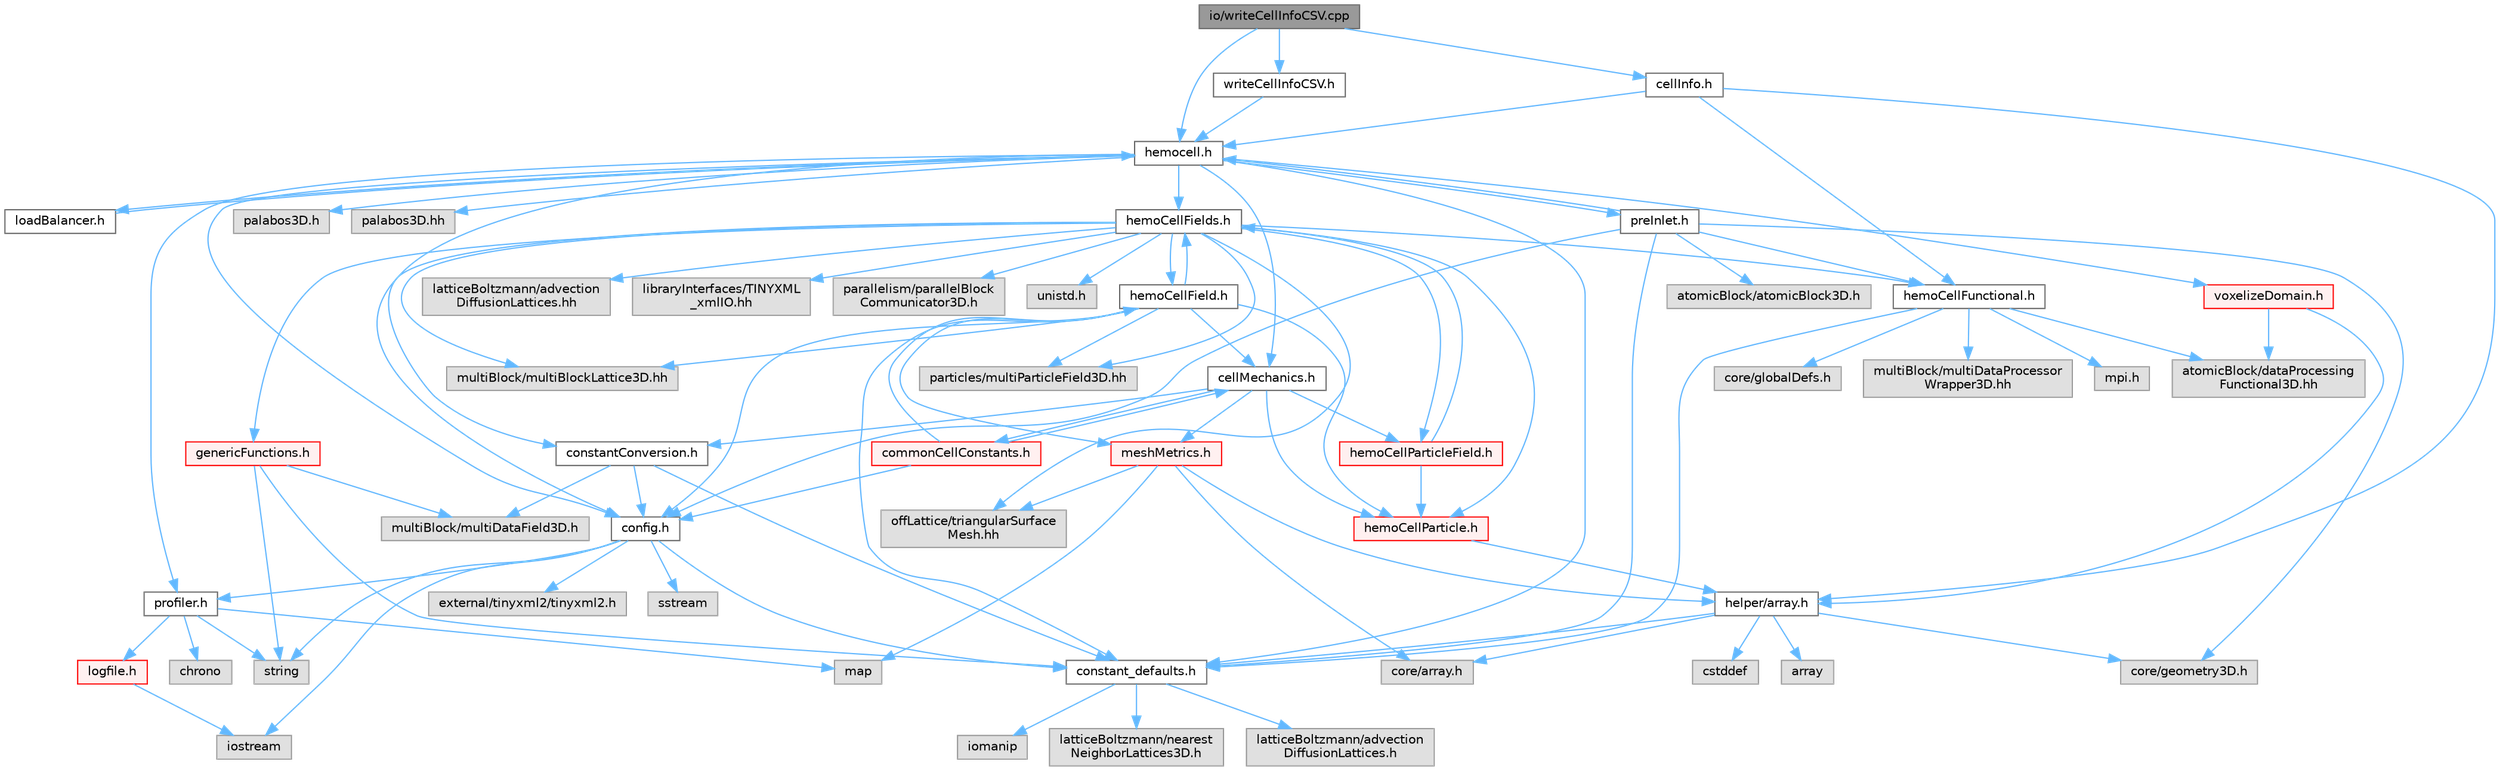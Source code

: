 digraph "io/writeCellInfoCSV.cpp"
{
 // LATEX_PDF_SIZE
  bgcolor="transparent";
  edge [fontname=Helvetica,fontsize=10,labelfontname=Helvetica,labelfontsize=10];
  node [fontname=Helvetica,fontsize=10,shape=box,height=0.2,width=0.4];
  Node1 [id="Node000001",label="io/writeCellInfoCSV.cpp",height=0.2,width=0.4,color="gray40", fillcolor="grey60", style="filled", fontcolor="black",tooltip=" "];
  Node1 -> Node2 [id="edge1_Node000001_Node000002",color="steelblue1",style="solid",tooltip=" "];
  Node2 [id="Node000002",label="writeCellInfoCSV.h",height=0.2,width=0.4,color="grey40", fillcolor="white", style="filled",URL="$writeCellInfoCSV_8h.html",tooltip=" "];
  Node2 -> Node3 [id="edge2_Node000002_Node000003",color="steelblue1",style="solid",tooltip=" "];
  Node3 [id="Node000003",label="hemocell.h",height=0.2,width=0.4,color="grey40", fillcolor="white", style="filled",URL="$hemocell_8h.html",tooltip=" "];
  Node3 -> Node4 [id="edge3_Node000003_Node000004",color="steelblue1",style="solid",tooltip=" "];
  Node4 [id="Node000004",label="constant_defaults.h",height=0.2,width=0.4,color="grey40", fillcolor="white", style="filled",URL="$constant__defaults_8h.html",tooltip=" "];
  Node4 -> Node5 [id="edge4_Node000004_Node000005",color="steelblue1",style="solid",tooltip=" "];
  Node5 [id="Node000005",label="iomanip",height=0.2,width=0.4,color="grey60", fillcolor="#E0E0E0", style="filled",tooltip=" "];
  Node4 -> Node6 [id="edge5_Node000004_Node000006",color="steelblue1",style="solid",tooltip=" "];
  Node6 [id="Node000006",label="latticeBoltzmann/nearest\lNeighborLattices3D.h",height=0.2,width=0.4,color="grey60", fillcolor="#E0E0E0", style="filled",tooltip=" "];
  Node4 -> Node7 [id="edge6_Node000004_Node000007",color="steelblue1",style="solid",tooltip=" "];
  Node7 [id="Node000007",label="latticeBoltzmann/advection\lDiffusionLattices.h",height=0.2,width=0.4,color="grey60", fillcolor="#E0E0E0", style="filled",tooltip=" "];
  Node3 -> Node8 [id="edge7_Node000003_Node000008",color="steelblue1",style="solid",tooltip=" "];
  Node8 [id="Node000008",label="config.h",height=0.2,width=0.4,color="grey40", fillcolor="white", style="filled",URL="$config_8h.html",tooltip=" "];
  Node8 -> Node9 [id="edge8_Node000008_Node000009",color="steelblue1",style="solid",tooltip=" "];
  Node9 [id="Node000009",label="profiler.h",height=0.2,width=0.4,color="grey40", fillcolor="white", style="filled",URL="$profiler_8h.html",tooltip=" "];
  Node9 -> Node10 [id="edge9_Node000009_Node000010",color="steelblue1",style="solid",tooltip=" "];
  Node10 [id="Node000010",label="chrono",height=0.2,width=0.4,color="grey60", fillcolor="#E0E0E0", style="filled",tooltip=" "];
  Node9 -> Node11 [id="edge10_Node000009_Node000011",color="steelblue1",style="solid",tooltip=" "];
  Node11 [id="Node000011",label="string",height=0.2,width=0.4,color="grey60", fillcolor="#E0E0E0", style="filled",tooltip=" "];
  Node9 -> Node12 [id="edge11_Node000009_Node000012",color="steelblue1",style="solid",tooltip=" "];
  Node12 [id="Node000012",label="map",height=0.2,width=0.4,color="grey60", fillcolor="#E0E0E0", style="filled",tooltip=" "];
  Node9 -> Node13 [id="edge12_Node000009_Node000013",color="steelblue1",style="solid",tooltip=" "];
  Node13 [id="Node000013",label="logfile.h",height=0.2,width=0.4,color="red", fillcolor="#FFF0F0", style="filled",URL="$logfile_8h.html",tooltip=" "];
  Node13 -> Node15 [id="edge13_Node000013_Node000015",color="steelblue1",style="solid",tooltip=" "];
  Node15 [id="Node000015",label="iostream",height=0.2,width=0.4,color="grey60", fillcolor="#E0E0E0", style="filled",tooltip=" "];
  Node8 -> Node16 [id="edge14_Node000008_Node000016",color="steelblue1",style="solid",tooltip=" "];
  Node16 [id="Node000016",label="external/tinyxml2/tinyxml2.h",height=0.2,width=0.4,color="grey60", fillcolor="#E0E0E0", style="filled",tooltip=" "];
  Node8 -> Node4 [id="edge15_Node000008_Node000004",color="steelblue1",style="solid",tooltip=" "];
  Node8 -> Node11 [id="edge16_Node000008_Node000011",color="steelblue1",style="solid",tooltip=" "];
  Node8 -> Node15 [id="edge17_Node000008_Node000015",color="steelblue1",style="solid",tooltip=" "];
  Node8 -> Node17 [id="edge18_Node000008_Node000017",color="steelblue1",style="solid",tooltip=" "];
  Node17 [id="Node000017",label="sstream",height=0.2,width=0.4,color="grey60", fillcolor="#E0E0E0", style="filled",tooltip=" "];
  Node3 -> Node18 [id="edge19_Node000003_Node000018",color="steelblue1",style="solid",tooltip=" "];
  Node18 [id="Node000018",label="hemoCellFields.h",height=0.2,width=0.4,color="grey40", fillcolor="white", style="filled",URL="$hemoCellFields_8h.html",tooltip=" "];
  Node18 -> Node19 [id="edge20_Node000018_Node000019",color="steelblue1",style="solid",tooltip=" "];
  Node19 [id="Node000019",label="hemoCellParticleField.h",height=0.2,width=0.4,color="red", fillcolor="#FFF0F0", style="filled",URL="$hemoCellParticleField_8h.html",tooltip=" "];
  Node19 -> Node18 [id="edge21_Node000019_Node000018",color="steelblue1",style="solid",tooltip=" "];
  Node19 -> Node22 [id="edge22_Node000019_Node000022",color="steelblue1",style="solid",tooltip=" "];
  Node22 [id="Node000022",label="hemoCellParticle.h",height=0.2,width=0.4,color="red", fillcolor="#FFF0F0", style="filled",URL="$hemoCellParticle_8h.html",tooltip=" "];
  Node22 -> Node23 [id="edge23_Node000022_Node000023",color="steelblue1",style="solid",tooltip=" "];
  Node23 [id="Node000023",label="helper/array.h",height=0.2,width=0.4,color="grey40", fillcolor="white", style="filled",URL="$array_8h.html",tooltip=" "];
  Node23 -> Node24 [id="edge24_Node000023_Node000024",color="steelblue1",style="solid",tooltip=" "];
  Node24 [id="Node000024",label="cstddef",height=0.2,width=0.4,color="grey60", fillcolor="#E0E0E0", style="filled",tooltip=" "];
  Node23 -> Node25 [id="edge25_Node000023_Node000025",color="steelblue1",style="solid",tooltip=" "];
  Node25 [id="Node000025",label="array",height=0.2,width=0.4,color="grey60", fillcolor="#E0E0E0", style="filled",tooltip=" "];
  Node23 -> Node4 [id="edge26_Node000023_Node000004",color="steelblue1",style="solid",tooltip=" "];
  Node23 -> Node26 [id="edge27_Node000023_Node000026",color="steelblue1",style="solid",tooltip=" "];
  Node26 [id="Node000026",label="core/array.h",height=0.2,width=0.4,color="grey60", fillcolor="#E0E0E0", style="filled",tooltip=" "];
  Node23 -> Node27 [id="edge28_Node000023_Node000027",color="steelblue1",style="solid",tooltip=" "];
  Node27 [id="Node000027",label="core/geometry3D.h",height=0.2,width=0.4,color="grey60", fillcolor="#E0E0E0", style="filled",tooltip=" "];
  Node18 -> Node31 [id="edge29_Node000018_Node000031",color="steelblue1",style="solid",tooltip=" "];
  Node31 [id="Node000031",label="genericFunctions.h",height=0.2,width=0.4,color="red", fillcolor="#FFF0F0", style="filled",URL="$genericFunctions_8h.html",tooltip=" "];
  Node31 -> Node11 [id="edge30_Node000031_Node000011",color="steelblue1",style="solid",tooltip=" "];
  Node31 -> Node37 [id="edge31_Node000031_Node000037",color="steelblue1",style="solid",tooltip=" "];
  Node37 [id="Node000037",label="multiBlock/multiDataField3D.h",height=0.2,width=0.4,color="grey60", fillcolor="#E0E0E0", style="filled",tooltip=" "];
  Node31 -> Node4 [id="edge32_Node000031_Node000004",color="steelblue1",style="solid",tooltip=" "];
  Node18 -> Node38 [id="edge33_Node000018_Node000038",color="steelblue1",style="solid",tooltip=" "];
  Node38 [id="Node000038",label="hemoCellFunctional.h",height=0.2,width=0.4,color="grey40", fillcolor="white", style="filled",URL="$hemoCellFunctional_8h.html",tooltip=" "];
  Node38 -> Node4 [id="edge34_Node000038_Node000004",color="steelblue1",style="solid",tooltip=" "];
  Node38 -> Node39 [id="edge35_Node000038_Node000039",color="steelblue1",style="solid",tooltip=" "];
  Node39 [id="Node000039",label="mpi.h",height=0.2,width=0.4,color="grey60", fillcolor="#E0E0E0", style="filled",tooltip=" "];
  Node38 -> Node40 [id="edge36_Node000038_Node000040",color="steelblue1",style="solid",tooltip=" "];
  Node40 [id="Node000040",label="atomicBlock/dataProcessing\lFunctional3D.hh",height=0.2,width=0.4,color="grey60", fillcolor="#E0E0E0", style="filled",tooltip=" "];
  Node38 -> Node41 [id="edge37_Node000038_Node000041",color="steelblue1",style="solid",tooltip=" "];
  Node41 [id="Node000041",label="core/globalDefs.h",height=0.2,width=0.4,color="grey60", fillcolor="#E0E0E0", style="filled",tooltip=" "];
  Node38 -> Node42 [id="edge38_Node000038_Node000042",color="steelblue1",style="solid",tooltip=" "];
  Node42 [id="Node000042",label="multiBlock/multiDataProcessor\lWrapper3D.hh",height=0.2,width=0.4,color="grey60", fillcolor="#E0E0E0", style="filled",tooltip=" "];
  Node18 -> Node43 [id="edge39_Node000018_Node000043",color="steelblue1",style="solid",tooltip=" "];
  Node43 [id="Node000043",label="hemoCellField.h",height=0.2,width=0.4,color="grey40", fillcolor="white", style="filled",URL="$hemoCellField_8h.html",tooltip=" "];
  Node43 -> Node8 [id="edge40_Node000043_Node000008",color="steelblue1",style="solid",tooltip=" "];
  Node43 -> Node4 [id="edge41_Node000043_Node000004",color="steelblue1",style="solid",tooltip=" "];
  Node43 -> Node44 [id="edge42_Node000043_Node000044",color="steelblue1",style="solid",tooltip=" "];
  Node44 [id="Node000044",label="cellMechanics.h",height=0.2,width=0.4,color="grey40", fillcolor="white", style="filled",URL="$cellMechanics_8h.html",tooltip=" "];
  Node44 -> Node19 [id="edge43_Node000044_Node000019",color="steelblue1",style="solid",tooltip=" "];
  Node44 -> Node22 [id="edge44_Node000044_Node000022",color="steelblue1",style="solid",tooltip=" "];
  Node44 -> Node45 [id="edge45_Node000044_Node000045",color="steelblue1",style="solid",tooltip=" "];
  Node45 [id="Node000045",label="commonCellConstants.h",height=0.2,width=0.4,color="red", fillcolor="#FFF0F0", style="filled",URL="$commonCellConstants_8h.html",tooltip=" "];
  Node45 -> Node44 [id="edge46_Node000045_Node000044",color="steelblue1",style="solid",tooltip=" "];
  Node45 -> Node8 [id="edge47_Node000045_Node000008",color="steelblue1",style="solid",tooltip=" "];
  Node45 -> Node43 [id="edge48_Node000045_Node000043",color="steelblue1",style="solid",tooltip=" "];
  Node44 -> Node47 [id="edge49_Node000044_Node000047",color="steelblue1",style="solid",tooltip=" "];
  Node47 [id="Node000047",label="meshMetrics.h",height=0.2,width=0.4,color="red", fillcolor="#FFF0F0", style="filled",URL="$meshMetrics_8h.html",tooltip=" "];
  Node47 -> Node12 [id="edge50_Node000047_Node000012",color="steelblue1",style="solid",tooltip=" "];
  Node47 -> Node26 [id="edge51_Node000047_Node000026",color="steelblue1",style="solid",tooltip=" "];
  Node47 -> Node48 [id="edge52_Node000047_Node000048",color="steelblue1",style="solid",tooltip=" "];
  Node48 [id="Node000048",label="offLattice/triangularSurface\lMesh.hh",height=0.2,width=0.4,color="grey60", fillcolor="#E0E0E0", style="filled",tooltip=" "];
  Node47 -> Node23 [id="edge53_Node000047_Node000023",color="steelblue1",style="solid",tooltip=" "];
  Node44 -> Node51 [id="edge54_Node000044_Node000051",color="steelblue1",style="solid",tooltip=" "];
  Node51 [id="Node000051",label="constantConversion.h",height=0.2,width=0.4,color="grey40", fillcolor="white", style="filled",URL="$constantConversion_8h.html",tooltip=" "];
  Node51 -> Node8 [id="edge55_Node000051_Node000008",color="steelblue1",style="solid",tooltip=" "];
  Node51 -> Node4 [id="edge56_Node000051_Node000004",color="steelblue1",style="solid",tooltip=" "];
  Node51 -> Node37 [id="edge57_Node000051_Node000037",color="steelblue1",style="solid",tooltip=" "];
  Node43 -> Node47 [id="edge58_Node000043_Node000047",color="steelblue1",style="solid",tooltip=" "];
  Node43 -> Node18 [id="edge59_Node000043_Node000018",color="steelblue1",style="solid",tooltip=" "];
  Node43 -> Node22 [id="edge60_Node000043_Node000022",color="steelblue1",style="solid",tooltip=" "];
  Node43 -> Node52 [id="edge61_Node000043_Node000052",color="steelblue1",style="solid",tooltip=" "];
  Node52 [id="Node000052",label="multiBlock/multiBlockLattice3D.hh",height=0.2,width=0.4,color="grey60", fillcolor="#E0E0E0", style="filled",tooltip=" "];
  Node43 -> Node53 [id="edge62_Node000043_Node000053",color="steelblue1",style="solid",tooltip=" "];
  Node53 [id="Node000053",label="particles/multiParticleField3D.hh",height=0.2,width=0.4,color="grey60", fillcolor="#E0E0E0", style="filled",tooltip=" "];
  Node18 -> Node22 [id="edge63_Node000018_Node000022",color="steelblue1",style="solid",tooltip=" "];
  Node18 -> Node8 [id="edge64_Node000018_Node000008",color="steelblue1",style="solid",tooltip=" "];
  Node18 -> Node54 [id="edge65_Node000018_Node000054",color="steelblue1",style="solid",tooltip=" "];
  Node54 [id="Node000054",label="unistd.h",height=0.2,width=0.4,color="grey60", fillcolor="#E0E0E0", style="filled",tooltip=" "];
  Node18 -> Node55 [id="edge66_Node000018_Node000055",color="steelblue1",style="solid",tooltip=" "];
  Node55 [id="Node000055",label="latticeBoltzmann/advection\lDiffusionLattices.hh",height=0.2,width=0.4,color="grey60", fillcolor="#E0E0E0", style="filled",tooltip=" "];
  Node18 -> Node52 [id="edge67_Node000018_Node000052",color="steelblue1",style="solid",tooltip=" "];
  Node18 -> Node48 [id="edge68_Node000018_Node000048",color="steelblue1",style="solid",tooltip=" "];
  Node18 -> Node56 [id="edge69_Node000018_Node000056",color="steelblue1",style="solid",tooltip=" "];
  Node56 [id="Node000056",label="libraryInterfaces/TINYXML\l_xmlIO.hh",height=0.2,width=0.4,color="grey60", fillcolor="#E0E0E0", style="filled",tooltip=" "];
  Node18 -> Node53 [id="edge70_Node000018_Node000053",color="steelblue1",style="solid",tooltip=" "];
  Node18 -> Node57 [id="edge71_Node000018_Node000057",color="steelblue1",style="solid",tooltip=" "];
  Node57 [id="Node000057",label="parallelism/parallelBlock\lCommunicator3D.h",height=0.2,width=0.4,color="grey60", fillcolor="#E0E0E0", style="filled",tooltip=" "];
  Node3 -> Node58 [id="edge72_Node000003_Node000058",color="steelblue1",style="solid",tooltip=" "];
  Node58 [id="Node000058",label="loadBalancer.h",height=0.2,width=0.4,color="grey40", fillcolor="white", style="filled",URL="$loadBalancer_8h.html",tooltip=" "];
  Node58 -> Node3 [id="edge73_Node000058_Node000003",color="steelblue1",style="solid",tooltip=" "];
  Node3 -> Node9 [id="edge74_Node000003_Node000009",color="steelblue1",style="solid",tooltip=" "];
  Node3 -> Node44 [id="edge75_Node000003_Node000044",color="steelblue1",style="solid",tooltip=" "];
  Node3 -> Node51 [id="edge76_Node000003_Node000051",color="steelblue1",style="solid",tooltip=" "];
  Node3 -> Node59 [id="edge77_Node000003_Node000059",color="steelblue1",style="solid",tooltip=" "];
  Node59 [id="Node000059",label="preInlet.h",height=0.2,width=0.4,color="grey40", fillcolor="white", style="filled",URL="$preInlet_8h.html",tooltip=" "];
  Node59 -> Node4 [id="edge78_Node000059_Node000004",color="steelblue1",style="solid",tooltip=" "];
  Node59 -> Node38 [id="edge79_Node000059_Node000038",color="steelblue1",style="solid",tooltip=" "];
  Node59 -> Node27 [id="edge80_Node000059_Node000027",color="steelblue1",style="solid",tooltip=" "];
  Node59 -> Node21 [id="edge81_Node000059_Node000021",color="steelblue1",style="solid",tooltip=" "];
  Node21 [id="Node000021",label="atomicBlock/atomicBlock3D.h",height=0.2,width=0.4,color="grey60", fillcolor="#E0E0E0", style="filled",tooltip=" "];
  Node59 -> Node8 [id="edge82_Node000059_Node000008",color="steelblue1",style="solid",tooltip=" "];
  Node59 -> Node3 [id="edge83_Node000059_Node000003",color="steelblue1",style="solid",tooltip=" "];
  Node3 -> Node60 [id="edge84_Node000003_Node000060",color="steelblue1",style="solid",tooltip=" "];
  Node60 [id="Node000060",label="voxelizeDomain.h",height=0.2,width=0.4,color="red", fillcolor="#FFF0F0", style="filled",URL="$voxelizeDomain_8h.html",tooltip=" "];
  Node60 -> Node40 [id="edge85_Node000060_Node000040",color="steelblue1",style="solid",tooltip=" "];
  Node60 -> Node23 [id="edge86_Node000060_Node000023",color="steelblue1",style="solid",tooltip=" "];
  Node3 -> Node61 [id="edge87_Node000003_Node000061",color="steelblue1",style="solid",tooltip=" "];
  Node61 [id="Node000061",label="palabos3D.h",height=0.2,width=0.4,color="grey60", fillcolor="#E0E0E0", style="filled",tooltip=" "];
  Node3 -> Node62 [id="edge88_Node000003_Node000062",color="steelblue1",style="solid",tooltip=" "];
  Node62 [id="Node000062",label="palabos3D.hh",height=0.2,width=0.4,color="grey60", fillcolor="#E0E0E0", style="filled",tooltip=" "];
  Node1 -> Node63 [id="edge89_Node000001_Node000063",color="steelblue1",style="solid",tooltip=" "];
  Node63 [id="Node000063",label="cellInfo.h",height=0.2,width=0.4,color="grey40", fillcolor="white", style="filled",URL="$cellInfo_8h.html",tooltip=" "];
  Node63 -> Node3 [id="edge90_Node000063_Node000003",color="steelblue1",style="solid",tooltip=" "];
  Node63 -> Node38 [id="edge91_Node000063_Node000038",color="steelblue1",style="solid",tooltip=" "];
  Node63 -> Node23 [id="edge92_Node000063_Node000023",color="steelblue1",style="solid",tooltip=" "];
  Node1 -> Node3 [id="edge93_Node000001_Node000003",color="steelblue1",style="solid",tooltip=" "];
}
